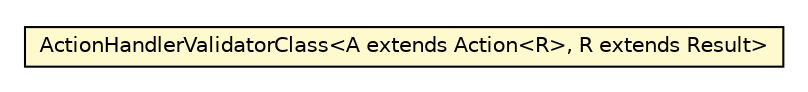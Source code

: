 #!/usr/local/bin/dot
#
# Class diagram 
# Generated by UMLGraph version R5_6-24-gf6e263 (http://www.umlgraph.org/)
#

digraph G {
	edge [fontname="Helvetica",fontsize=10,labelfontname="Helvetica",labelfontsize=10];
	node [fontname="Helvetica",fontsize=10,shape=plaintext];
	nodesep=0.25;
	ranksep=0.5;
	rankdir=LR;
	// com.gwtplatform.dispatch.server.actionhandlervalidator.ActionHandlerValidatorClass<A extends com.gwtplatform.dispatch.shared.Action<R>, R extends com.gwtplatform.dispatch.shared.Result>
	c73839 [label=<<table title="com.gwtplatform.dispatch.server.actionhandlervalidator.ActionHandlerValidatorClass" border="0" cellborder="1" cellspacing="0" cellpadding="2" port="p" bgcolor="lemonChiffon" href="./ActionHandlerValidatorClass.html">
		<tr><td><table border="0" cellspacing="0" cellpadding="1">
<tr><td align="center" balign="center"> ActionHandlerValidatorClass&lt;A extends Action&lt;R&gt;, R extends Result&gt; </td></tr>
		</table></td></tr>
		</table>>, URL="./ActionHandlerValidatorClass.html", fontname="Helvetica", fontcolor="black", fontsize=10.0];
}


